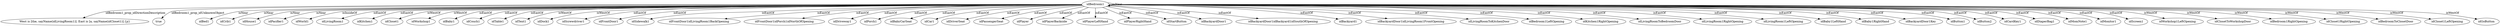 digraph  {
idBedroom1 [node_type=entity_node];
"West is [the, sayName(idLivingRoom1)]. East is [a, sayName(idCloset1)].{p}" [node_type=property_node];
true [node_type=property_node];
idBed1 [node_type=entity_node];
idCrib1 [node_type=entity_node];
idHouse1 [node_type=entity_node];
idPacifier1 [node_type=entity_node];
idWorld1 [node_type=entity_node];
idLivingRoom1 [node_type=entity_node];
idKitchen1 [node_type=entity_node];
idCloset1 [node_type=entity_node];
idWorkshop1 [node_type=entity_node];
idBaby1 [node_type=entity_node];
idCouch1 [node_type=entity_node];
idTable1 [node_type=entity_node];
idTent1 [node_type=entity_node];
idDock1 [node_type=entity_node];
idScrewdriver1 [node_type=entity_node];
idFrontDoor1 [node_type=entity_node];
idSidewalk1 [node_type=entity_node];
idFrontDoor1idLivingRoom1BackOpening [node_type=entity_node];
idFrontDoor1idPorch1idNorthOfOpening [node_type=entity_node];
idDriveway1 [node_type=entity_node];
idPorch1 [node_type=entity_node];
idBabyCarSeat [node_type=entity_node];
idCar1 [node_type=entity_node];
idDriverSeat [node_type=entity_node];
idPassengerSeat [node_type=entity_node];
idPlayer [node_type=entity_node];
idPlayerBackside [node_type=entity_node];
idPlayerLeftHand [node_type=entity_node];
idPlayerRightHand [node_type=entity_node];
idStartButton [node_type=entity_node];
idBackyardDoor1 [node_type=entity_node];
idBackyardDoor1idBackyard1idSouthOfOpening [node_type=entity_node];
idBackyard1 [node_type=entity_node];
idBackyardDoor1idLivingRoom1FrontOpening [node_type=entity_node];
idLivingRoomToKitchenDoor [node_type=entity_node];
idBedroom1LeftOpening [node_type=entity_node];
idKitchen1RightOpening [node_type=entity_node];
idLivingRoomToBedroomDoor [node_type=entity_node];
idLivingRoom1RightOpening [node_type=entity_node];
idLivingRoom1LeftOpening [node_type=entity_node];
idBaby1LeftHand [node_type=entity_node];
idBaby1RightHand [node_type=entity_node];
idBackyardDoor1Key [node_type=entity_node];
idButton1 [node_type=entity_node];
idButton2 [node_type=entity_node];
idCardKey1 [node_type=entity_node];
idDiaperBag1 [node_type=entity_node];
idMomNote1 [node_type=entity_node];
idMonitor1 [node_type=entity_node];
idScreen1 [node_type=entity_node];
idWorkshop1LeftOpening [node_type=entity_node];
idClosetToWorkshopDoor [node_type=entity_node];
idBedroom1RightOpening [node_type=entity_node];
idCloset1RightOpening [node_type=entity_node];
idBedroomToClosetDoor [node_type=entity_node];
idCloset1LeftOpening [node_type=entity_node];
idGoButton [node_type=entity_node];
idBedroom1 -> "West is [the, sayName(idLivingRoom1)]. East is [a, sayName(idCloset1)].{p}"  [edge_type=property, label=idBedroom1_prop_idDirectionDescription];
idBedroom1 -> true  [edge_type=property, label=idBedroom1_prop_idUnknownObject];
idBedroom1 -> idBed1  [edge_type=relationship, label=isNear];
idBedroom1 -> idCrib1  [edge_type=relationship, label=isNear];
idBedroom1 -> idHouse1  [edge_type=relationship, label=isNear];
idBedroom1 -> idPacifier1  [edge_type=relationship, label=isNear];
idBedroom1 -> idWorld1  [edge_type=relationship, label=isInsideOf];
idBedroom1 -> idLivingRoom1  [edge_type=relationship, label=isEastOf];
idBedroom1 -> idKitchen1  [edge_type=relationship, label=isEastOf];
idBedroom1 -> idBedroom1  [edge_type=relationship, label=isNear];
idBedroom1 -> idCloset1  [edge_type=relationship, label=isWestOf];
idBedroom1 -> idWorkshop1  [edge_type=relationship, label=isWestOf];
idBedroom1 -> idBaby1  [edge_type=relationship, label=isEastOf];
idBedroom1 -> idCouch1  [edge_type=relationship, label=isEastOf];
idBedroom1 -> idTable1  [edge_type=relationship, label=isEastOf];
idBedroom1 -> idTent1  [edge_type=relationship, label=isWestOf];
idBedroom1 -> idDock1  [edge_type=relationship, label=isWestOf];
idBedroom1 -> idScrewdriver1  [edge_type=relationship, label=isEastOf];
idBedroom1 -> idFrontDoor1  [edge_type=relationship, label=isEastOf];
idBedroom1 -> idSidewalk1  [edge_type=relationship, label=isEastOf];
idBedroom1 -> idFrontDoor1idLivingRoom1BackOpening  [edge_type=relationship, label=isEastOf];
idBedroom1 -> idFrontDoor1idPorch1idNorthOfOpening  [edge_type=relationship, label=isEastOf];
idBedroom1 -> idDriveway1  [edge_type=relationship, label=isEastOf];
idBedroom1 -> idPorch1  [edge_type=relationship, label=isEastOf];
idBedroom1 -> idBabyCarSeat  [edge_type=relationship, label=isEastOf];
idBedroom1 -> idCar1  [edge_type=relationship, label=isEastOf];
idBedroom1 -> idDriverSeat  [edge_type=relationship, label=isEastOf];
idBedroom1 -> idPassengerSeat  [edge_type=relationship, label=isEastOf];
idBedroom1 -> idPlayer  [edge_type=relationship, label=isEastOf];
idBedroom1 -> idPlayerBackside  [edge_type=relationship, label=isEastOf];
idBedroom1 -> idPlayerLeftHand  [edge_type=relationship, label=isEastOf];
idBedroom1 -> idPlayerRightHand  [edge_type=relationship, label=isEastOf];
idBedroom1 -> idStartButton  [edge_type=relationship, label=isEastOf];
idBedroom1 -> idBackyardDoor1  [edge_type=relationship, label=isEastOf];
idBedroom1 -> idBackyardDoor1idBackyard1idSouthOfOpening  [edge_type=relationship, label=isEastOf];
idBedroom1 -> idBackyard1  [edge_type=relationship, label=isEastOf];
idBedroom1 -> idBackyardDoor1idLivingRoom1FrontOpening  [edge_type=relationship, label=isEastOf];
idBedroom1 -> idLivingRoomToKitchenDoor  [edge_type=relationship, label=isEastOf];
idBedroom1 -> idBedroom1LeftOpening  [edge_type=relationship, label=isEastOf];
idBedroom1 -> idKitchen1RightOpening  [edge_type=relationship, label=isEastOf];
idBedroom1 -> idLivingRoomToBedroomDoor  [edge_type=relationship, label=isEastOf];
idBedroom1 -> idLivingRoom1RightOpening  [edge_type=relationship, label=isEastOf];
idBedroom1 -> idLivingRoom1LeftOpening  [edge_type=relationship, label=isEastOf];
idBedroom1 -> idBaby1LeftHand  [edge_type=relationship, label=isEastOf];
idBedroom1 -> idBaby1RightHand  [edge_type=relationship, label=isEastOf];
idBedroom1 -> idBackyardDoor1Key  [edge_type=relationship, label=isEastOf];
idBedroom1 -> idButton1  [edge_type=relationship, label=isEastOf];
idBedroom1 -> idButton2  [edge_type=relationship, label=isEastOf];
idBedroom1 -> idCardKey1  [edge_type=relationship, label=isEastOf];
idBedroom1 -> idDiaperBag1  [edge_type=relationship, label=isEastOf];
idBedroom1 -> idMomNote1  [edge_type=relationship, label=isEastOf];
idBedroom1 -> idMonitor1  [edge_type=relationship, label=isEastOf];
idBedroom1 -> idScreen1  [edge_type=relationship, label=isEastOf];
idBedroom1 -> idWorkshop1LeftOpening  [edge_type=relationship, label=isWestOf];
idBedroom1 -> idClosetToWorkshopDoor  [edge_type=relationship, label=isWestOf];
idBedroom1 -> idBedroom1RightOpening  [edge_type=relationship, label=isWestOf];
idBedroom1 -> idCloset1RightOpening  [edge_type=relationship, label=isWestOf];
idBedroom1 -> idBedroomToClosetDoor  [edge_type=relationship, label=isWestOf];
idBedroom1 -> idCloset1LeftOpening  [edge_type=relationship, label=isWestOf];
idBedroom1 -> idGoButton  [edge_type=relationship, label=isWestOf];
}
